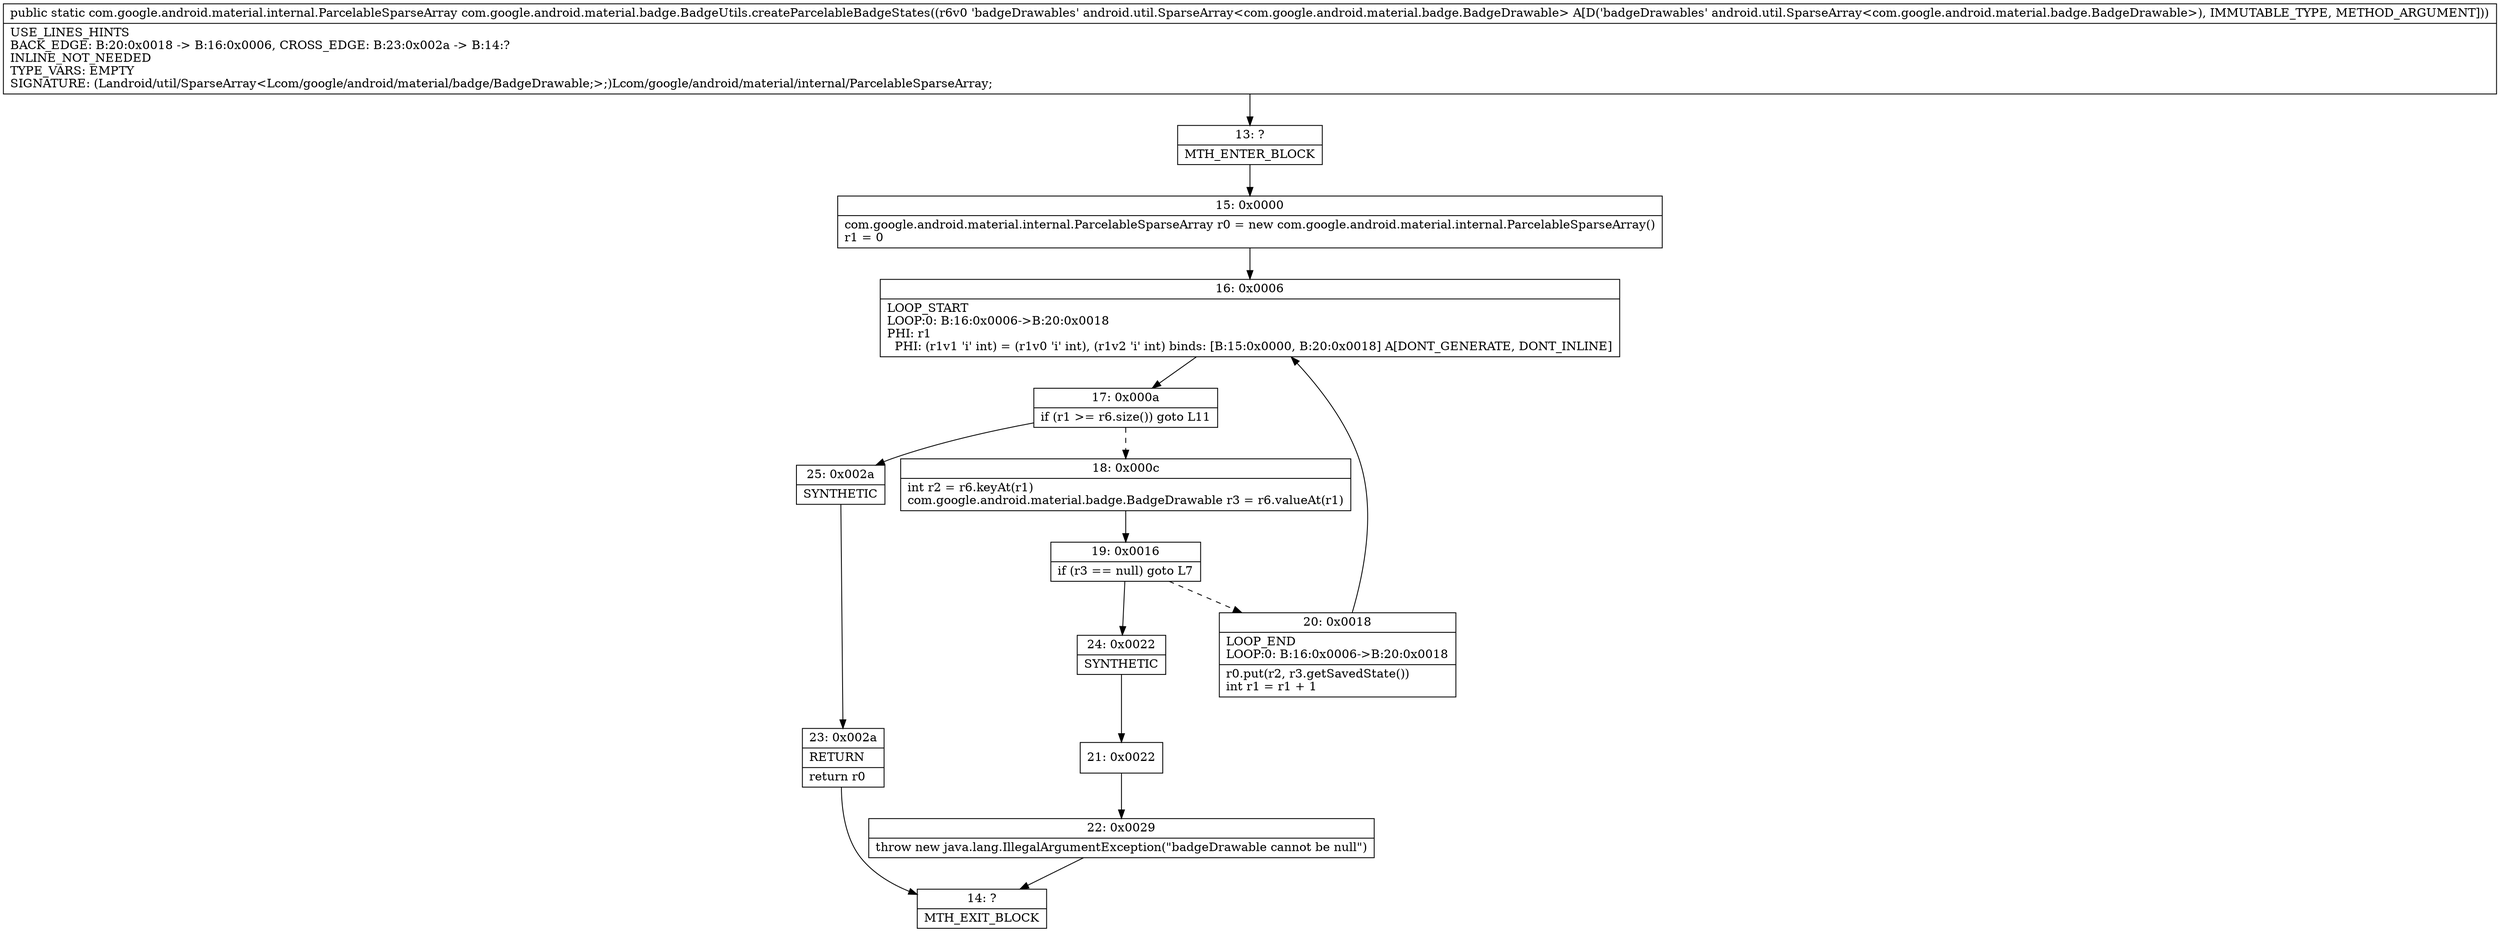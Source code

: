 digraph "CFG forcom.google.android.material.badge.BadgeUtils.createParcelableBadgeStates(Landroid\/util\/SparseArray;)Lcom\/google\/android\/material\/internal\/ParcelableSparseArray;" {
Node_13 [shape=record,label="{13\:\ ?|MTH_ENTER_BLOCK\l}"];
Node_15 [shape=record,label="{15\:\ 0x0000|com.google.android.material.internal.ParcelableSparseArray r0 = new com.google.android.material.internal.ParcelableSparseArray()\lr1 = 0\l}"];
Node_16 [shape=record,label="{16\:\ 0x0006|LOOP_START\lLOOP:0: B:16:0x0006\-\>B:20:0x0018\lPHI: r1 \l  PHI: (r1v1 'i' int) = (r1v0 'i' int), (r1v2 'i' int) binds: [B:15:0x0000, B:20:0x0018] A[DONT_GENERATE, DONT_INLINE]\l}"];
Node_17 [shape=record,label="{17\:\ 0x000a|if (r1 \>= r6.size()) goto L11\l}"];
Node_18 [shape=record,label="{18\:\ 0x000c|int r2 = r6.keyAt(r1)\lcom.google.android.material.badge.BadgeDrawable r3 = r6.valueAt(r1)\l}"];
Node_19 [shape=record,label="{19\:\ 0x0016|if (r3 == null) goto L7\l}"];
Node_20 [shape=record,label="{20\:\ 0x0018|LOOP_END\lLOOP:0: B:16:0x0006\-\>B:20:0x0018\l|r0.put(r2, r3.getSavedState())\lint r1 = r1 + 1\l}"];
Node_24 [shape=record,label="{24\:\ 0x0022|SYNTHETIC\l}"];
Node_21 [shape=record,label="{21\:\ 0x0022}"];
Node_22 [shape=record,label="{22\:\ 0x0029|throw new java.lang.IllegalArgumentException(\"badgeDrawable cannot be null\")\l}"];
Node_14 [shape=record,label="{14\:\ ?|MTH_EXIT_BLOCK\l}"];
Node_25 [shape=record,label="{25\:\ 0x002a|SYNTHETIC\l}"];
Node_23 [shape=record,label="{23\:\ 0x002a|RETURN\l|return r0\l}"];
MethodNode[shape=record,label="{public static com.google.android.material.internal.ParcelableSparseArray com.google.android.material.badge.BadgeUtils.createParcelableBadgeStates((r6v0 'badgeDrawables' android.util.SparseArray\<com.google.android.material.badge.BadgeDrawable\> A[D('badgeDrawables' android.util.SparseArray\<com.google.android.material.badge.BadgeDrawable\>), IMMUTABLE_TYPE, METHOD_ARGUMENT]))  | USE_LINES_HINTS\lBACK_EDGE: B:20:0x0018 \-\> B:16:0x0006, CROSS_EDGE: B:23:0x002a \-\> B:14:?\lINLINE_NOT_NEEDED\lTYPE_VARS: EMPTY\lSIGNATURE: (Landroid\/util\/SparseArray\<Lcom\/google\/android\/material\/badge\/BadgeDrawable;\>;)Lcom\/google\/android\/material\/internal\/ParcelableSparseArray;\l}"];
MethodNode -> Node_13;Node_13 -> Node_15;
Node_15 -> Node_16;
Node_16 -> Node_17;
Node_17 -> Node_18[style=dashed];
Node_17 -> Node_25;
Node_18 -> Node_19;
Node_19 -> Node_20[style=dashed];
Node_19 -> Node_24;
Node_20 -> Node_16;
Node_24 -> Node_21;
Node_21 -> Node_22;
Node_22 -> Node_14;
Node_25 -> Node_23;
Node_23 -> Node_14;
}

